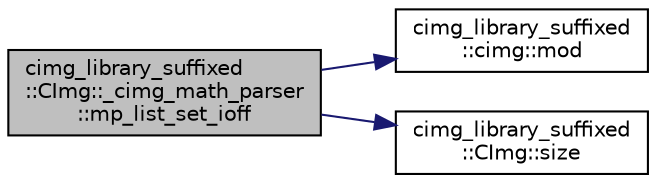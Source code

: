 digraph "cimg_library_suffixed::CImg::_cimg_math_parser::mp_list_set_ioff"
{
  edge [fontname="Helvetica",fontsize="10",labelfontname="Helvetica",labelfontsize="10"];
  node [fontname="Helvetica",fontsize="10",shape=record];
  rankdir="LR";
  Node729 [label="cimg_library_suffixed\l::CImg::_cimg_math_parser\l::mp_list_set_ioff",height=0.2,width=0.4,color="black", fillcolor="grey75", style="filled", fontcolor="black"];
  Node729 -> Node730 [color="midnightblue",fontsize="10",style="solid",fontname="Helvetica"];
  Node730 [label="cimg_library_suffixed\l::cimg::mod",height=0.2,width=0.4,color="black", fillcolor="white", style="filled",URL="$namespacecimg__library__suffixed_1_1cimg.html#afcc02428c9b7d9100e1674369d25cc40",tooltip="Return the modulo of a value. "];
  Node729 -> Node731 [color="midnightblue",fontsize="10",style="solid",fontname="Helvetica"];
  Node731 [label="cimg_library_suffixed\l::CImg::size",height=0.2,width=0.4,color="black", fillcolor="white", style="filled",URL="$structcimg__library__suffixed_1_1_c_img.html#a4ba2e100802443474e3f453639ec8a5a",tooltip="Return the total number of pixel values. "];
}
